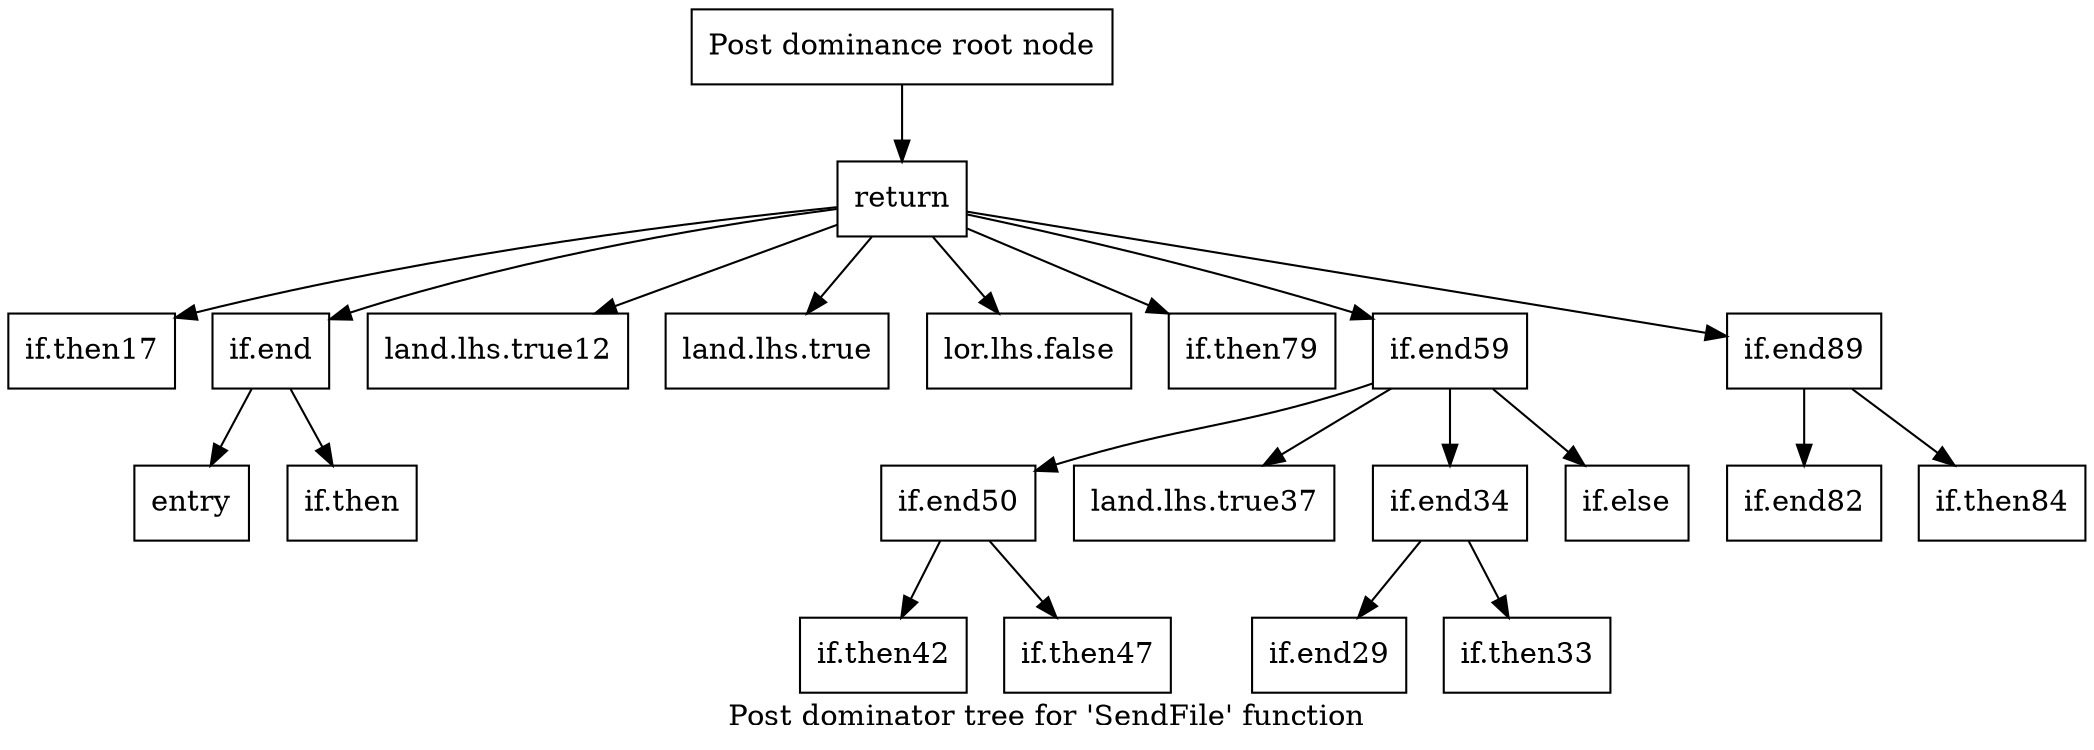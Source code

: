 digraph "Post dominator tree for 'SendFile' function" {
	label="Post dominator tree for 'SendFile' function";

	Node0xd13f10 [shape=record,label="{Post dominance root node}"];
	Node0xd13f10 -> Node0xdb6a40;
	Node0xdb6a40 [shape=record,label="{return}"];
	Node0xdb6a40 -> Node0xd4b540;
	Node0xdb6a40 -> Node0xd44070;
	Node0xdb6a40 -> Node0xd9fd60;
	Node0xdb6a40 -> Node0xd6fcf0;
	Node0xdb6a40 -> Node0xdcaa70;
	Node0xdb6a40 -> Node0xd60af0;
	Node0xdb6a40 -> Node0xdb70a0;
	Node0xdb6a40 -> Node0xd91e50;
	Node0xd4b540 [shape=record,label="{if.then17}"];
	Node0xd44070 [shape=record,label="{if.end}"];
	Node0xd44070 -> Node0xd8cb10;
	Node0xd44070 -> Node0xd01f20;
	Node0xd8cb10 [shape=record,label="{entry}"];
	Node0xd01f20 [shape=record,label="{if.then}"];
	Node0xd9fd60 [shape=record,label="{land.lhs.true12}"];
	Node0xd6fcf0 [shape=record,label="{land.lhs.true}"];
	Node0xdcaa70 [shape=record,label="{lor.lhs.false}"];
	Node0xd60af0 [shape=record,label="{if.then79}"];
	Node0xdb70a0 [shape=record,label="{if.end59}"];
	Node0xdb70a0 -> Node0xdb60a0;
	Node0xdb70a0 -> Node0xd070d0;
	Node0xdb70a0 -> Node0xd95c80;
	Node0xdb70a0 -> Node0xcebf90;
	Node0xdb60a0 [shape=record,label="{if.end50}"];
	Node0xdb60a0 -> Node0xdb0f20;
	Node0xdb60a0 -> Node0xd71cd0;
	Node0xdb0f20 [shape=record,label="{if.then42}"];
	Node0xd71cd0 [shape=record,label="{if.then47}"];
	Node0xd070d0 [shape=record,label="{land.lhs.true37}"];
	Node0xd95c80 [shape=record,label="{if.end34}"];
	Node0xd95c80 -> Node0xda3aa0;
	Node0xd95c80 -> Node0xd8e640;
	Node0xda3aa0 [shape=record,label="{if.end29}"];
	Node0xd8e640 [shape=record,label="{if.then33}"];
	Node0xcebf90 [shape=record,label="{if.else}"];
	Node0xd91e50 [shape=record,label="{if.end89}"];
	Node0xd91e50 -> Node0xd905d0;
	Node0xd91e50 -> Node0xcf09d0;
	Node0xd905d0 [shape=record,label="{if.end82}"];
	Node0xcf09d0 [shape=record,label="{if.then84}"];
}
